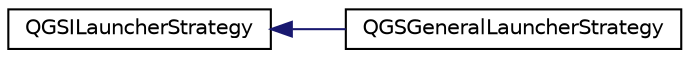 digraph "类继承关系图"
{
  edge [fontname="Helvetica",fontsize="10",labelfontname="Helvetica",labelfontsize="10"];
  node [fontname="Helvetica",fontsize="10",shape=record];
  rankdir="LR";
  Node0 [label="QGSILauncherStrategy",height=0.2,width=0.4,color="black", fillcolor="white", style="filled",URL="$class_q_g_s_i_launcher_strategy.html"];
  Node0 -> Node1 [dir="back",color="midnightblue",fontsize="10",style="solid",fontname="Helvetica"];
  Node1 [label="QGSGeneralLauncherStrategy",height=0.2,width=0.4,color="black", fillcolor="white", style="filled",URL="$class_q_g_s_general_launcher_strategy.html"];
}
